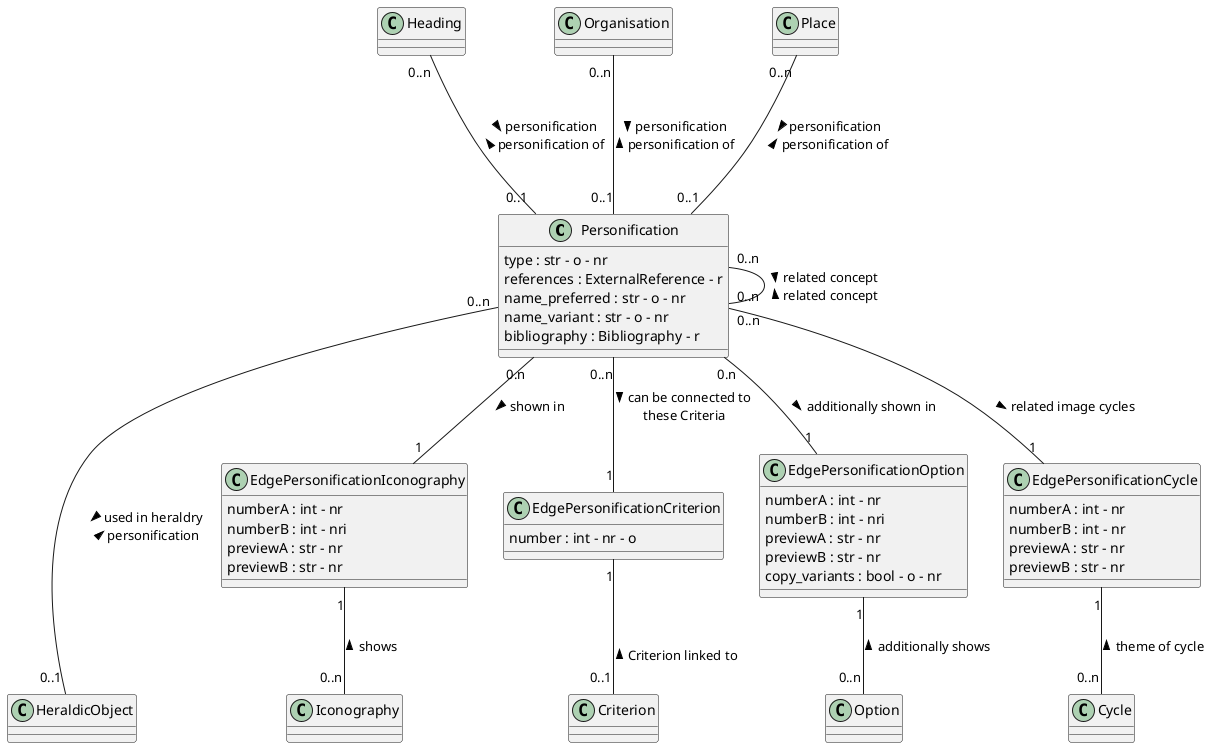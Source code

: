@startuml Personification 
class Personification
Personification : type : str - o - nr
Personification : references : ExternalReference - r
Personification : name_preferred : str - o - nr
Personification : name_variant : str - o - nr
Personification : bibliography : Bibliography - r

class Heading

class Organisation

class Place

class Iconography

class Criterion

class Option 

class Cycle

class HeraldicObject


class EdgePersonificationIconography
EdgePersonificationIconography : numberA : int - nr
EdgePersonificationIconography : numberB : int - nri
EdgePersonificationIconography : previewA : str - nr
EdgePersonificationIconography : previewB : str - nr

class EdgePersonificationCriterion
EdgePersonificationCriterion : number : int - nr - o 

class EdgePersonificationOption
EdgePersonificationOption : numberA : int - nr
EdgePersonificationOption : numberB : int - nri
EdgePersonificationOption : previewA : str - nr
EdgePersonificationOption : previewB : str - nr
EdgePersonificationOption : copy_variants : bool - o - nr

class EdgePersonificationCycle
EdgePersonificationCycle : numberA : int - nr
EdgePersonificationCycle : numberB : int - nr
EdgePersonificationCycle : previewA : str - nr
EdgePersonificationCycle : previewB : str - nr


Heading "0..n" --- "0..1" Personification: > personification \n personification of <

Organisation "0..n" --- "0..1" Personification: > personification \n personification of <

Place "0..n" --- "0..1" Personification: > personification \n personification of <

Personification "0..n" -- "0..n" Personification : > related concept \n related concept <

Personification "0.n" -- "1" EdgePersonificationIconography : shown in >
EdgePersonificationIconography "1" -- "0..n" Iconography : shows <

Personification "0..n" -- "1" EdgePersonificationCriterion : > can be connected to \n these Criteria 
EdgePersonificationCriterion "1" -- "0..1" Criterion : \n Criterion linked to <

Personification "0.n" -- "1" EdgePersonificationOption : additionally shown in >
EdgePersonificationOption "1" -- "0..n" Option : additionally shows <

Personification "0..n" -- "1" EdgePersonificationCycle : related image cycles >
EdgePersonificationCycle "1" -- "0..n" Cycle : theme of cycle <

Personification "0..n" --- "0..1" HeraldicObject : > used in heraldry \n personification <



@enduml